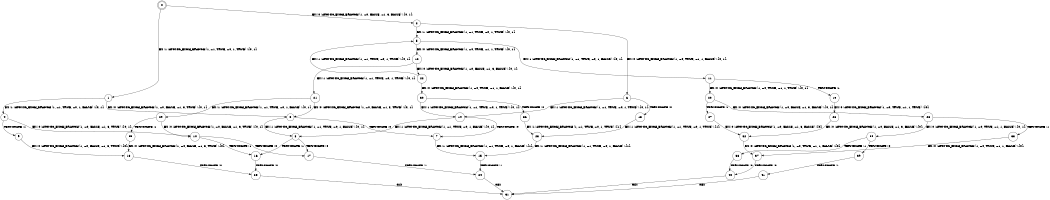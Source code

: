 digraph BCG {
size = "7, 10.5";
center = TRUE;
node [shape = circle];
0 [peripheries = 2];
0 -> 1 [label = "EX !1 !ATOMIC_EXCH_BRANCH (1, +1, TRUE, +0, 1, TRUE) !{0, 1}"];
0 -> 2 [label = "EX !0 !ATOMIC_EXCH_BRANCH (1, +0, FALSE, +1, 3, FALSE) !{0, 1}"];
1 -> 3 [label = "EX !0 !ATOMIC_EXCH_BRANCH (1, +0, FALSE, +1, 3, TRUE) !{0, 1}"];
1 -> 4 [label = "EX !1 !ATOMIC_EXCH_BRANCH (1, +1, TRUE, +0, 1, FALSE) !{0, 1}"];
2 -> 5 [label = "EX !1 !ATOMIC_EXCH_BRANCH (1, +1, TRUE, +0, 1, TRUE) !{0, 1}"];
2 -> 6 [label = "EX !0 !ATOMIC_EXCH_BRANCH (1, +0, TRUE, +1, 1, FALSE) !{0, 1}"];
3 -> 7 [label = "TERMINATE !0"];
3 -> 8 [label = "EX !1 !ATOMIC_EXCH_BRANCH (1, +1, TRUE, +0, 1, FALSE) !{0, 1}"];
4 -> 9 [label = "TERMINATE !1"];
4 -> 10 [label = "EX !0 !ATOMIC_EXCH_BRANCH (1, +0, FALSE, +1, 3, TRUE) !{0, 1}"];
5 -> 11 [label = "EX !1 !ATOMIC_EXCH_BRANCH (1, +1, TRUE, +0, 1, FALSE) !{0, 1}"];
5 -> 12 [label = "EX !0 !ATOMIC_EXCH_BRANCH (1, +0, TRUE, +1, 1, TRUE) !{0, 1}"];
6 -> 13 [label = "TERMINATE !0"];
6 -> 14 [label = "EX !1 !ATOMIC_EXCH_BRANCH (1, +1, TRUE, +0, 1, TRUE) !{0, 1}"];
7 -> 15 [label = "EX !1 !ATOMIC_EXCH_BRANCH (1, +1, TRUE, +0, 1, FALSE) !{1}"];
8 -> 16 [label = "TERMINATE !1"];
8 -> 17 [label = "TERMINATE !0"];
9 -> 18 [label = "EX !0 !ATOMIC_EXCH_BRANCH (1, +0, FALSE, +1, 3, TRUE) !{0}"];
10 -> 16 [label = "TERMINATE !1"];
10 -> 17 [label = "TERMINATE !0"];
11 -> 19 [label = "TERMINATE !1"];
11 -> 20 [label = "EX !0 !ATOMIC_EXCH_BRANCH (1, +0, TRUE, +1, 1, TRUE) !{0, 1}"];
12 -> 21 [label = "EX !1 !ATOMIC_EXCH_BRANCH (1, +1, TRUE, +0, 1, TRUE) !{0, 1}"];
12 -> 22 [label = "EX !0 !ATOMIC_EXCH_BRANCH (1, +0, FALSE, +1, 3, FALSE) !{0, 1}"];
13 -> 23 [label = "EX !1 !ATOMIC_EXCH_BRANCH (1, +1, TRUE, +0, 1, TRUE) !{1}"];
14 -> 7 [label = "TERMINATE !0"];
14 -> 8 [label = "EX !1 !ATOMIC_EXCH_BRANCH (1, +1, TRUE, +0, 1, FALSE) !{0, 1}"];
15 -> 24 [label = "TERMINATE !1"];
16 -> 25 [label = "TERMINATE !0"];
17 -> 24 [label = "TERMINATE !1"];
18 -> 25 [label = "TERMINATE !0"];
19 -> 26 [label = "EX !0 !ATOMIC_EXCH_BRANCH (1, +0, TRUE, +1, 1, TRUE) !{0}"];
20 -> 27 [label = "TERMINATE !1"];
20 -> 28 [label = "EX !0 !ATOMIC_EXCH_BRANCH (1, +0, FALSE, +1, 3, FALSE) !{0, 1}"];
21 -> 29 [label = "EX !1 !ATOMIC_EXCH_BRANCH (1, +1, TRUE, +0, 1, FALSE) !{0, 1}"];
21 -> 3 [label = "EX !0 !ATOMIC_EXCH_BRANCH (1, +0, FALSE, +1, 3, TRUE) !{0, 1}"];
22 -> 5 [label = "EX !1 !ATOMIC_EXCH_BRANCH (1, +1, TRUE, +0, 1, TRUE) !{0, 1}"];
22 -> 30 [label = "EX !0 !ATOMIC_EXCH_BRANCH (1, +0, TRUE, +1, 1, FALSE) !{0, 1}"];
23 -> 15 [label = "EX !1 !ATOMIC_EXCH_BRANCH (1, +1, TRUE, +0, 1, FALSE) !{1}"];
24 -> 31 [label = "exit"];
25 -> 31 [label = "exit"];
26 -> 32 [label = "EX !0 !ATOMIC_EXCH_BRANCH (1, +0, FALSE, +1, 3, FALSE) !{0}"];
27 -> 32 [label = "EX !0 !ATOMIC_EXCH_BRANCH (1, +0, FALSE, +1, 3, FALSE) !{0}"];
28 -> 33 [label = "TERMINATE !1"];
28 -> 34 [label = "EX !0 !ATOMIC_EXCH_BRANCH (1, +0, TRUE, +1, 1, FALSE) !{0, 1}"];
29 -> 35 [label = "TERMINATE !1"];
29 -> 10 [label = "EX !0 !ATOMIC_EXCH_BRANCH (1, +0, FALSE, +1, 3, TRUE) !{0, 1}"];
30 -> 36 [label = "TERMINATE !0"];
30 -> 14 [label = "EX !1 !ATOMIC_EXCH_BRANCH (1, +1, TRUE, +0, 1, TRUE) !{0, 1}"];
32 -> 37 [label = "EX !0 !ATOMIC_EXCH_BRANCH (1, +0, TRUE, +1, 1, FALSE) !{0}"];
33 -> 37 [label = "EX !0 !ATOMIC_EXCH_BRANCH (1, +0, TRUE, +1, 1, FALSE) !{0}"];
34 -> 38 [label = "TERMINATE !1"];
34 -> 39 [label = "TERMINATE !0"];
35 -> 18 [label = "EX !0 !ATOMIC_EXCH_BRANCH (1, +0, FALSE, +1, 3, TRUE) !{0}"];
36 -> 23 [label = "EX !1 !ATOMIC_EXCH_BRANCH (1, +1, TRUE, +0, 1, TRUE) !{1}"];
37 -> 40 [label = "TERMINATE !0"];
38 -> 40 [label = "TERMINATE !0"];
39 -> 41 [label = "TERMINATE !1"];
40 -> 31 [label = "exit"];
41 -> 31 [label = "exit"];
}
